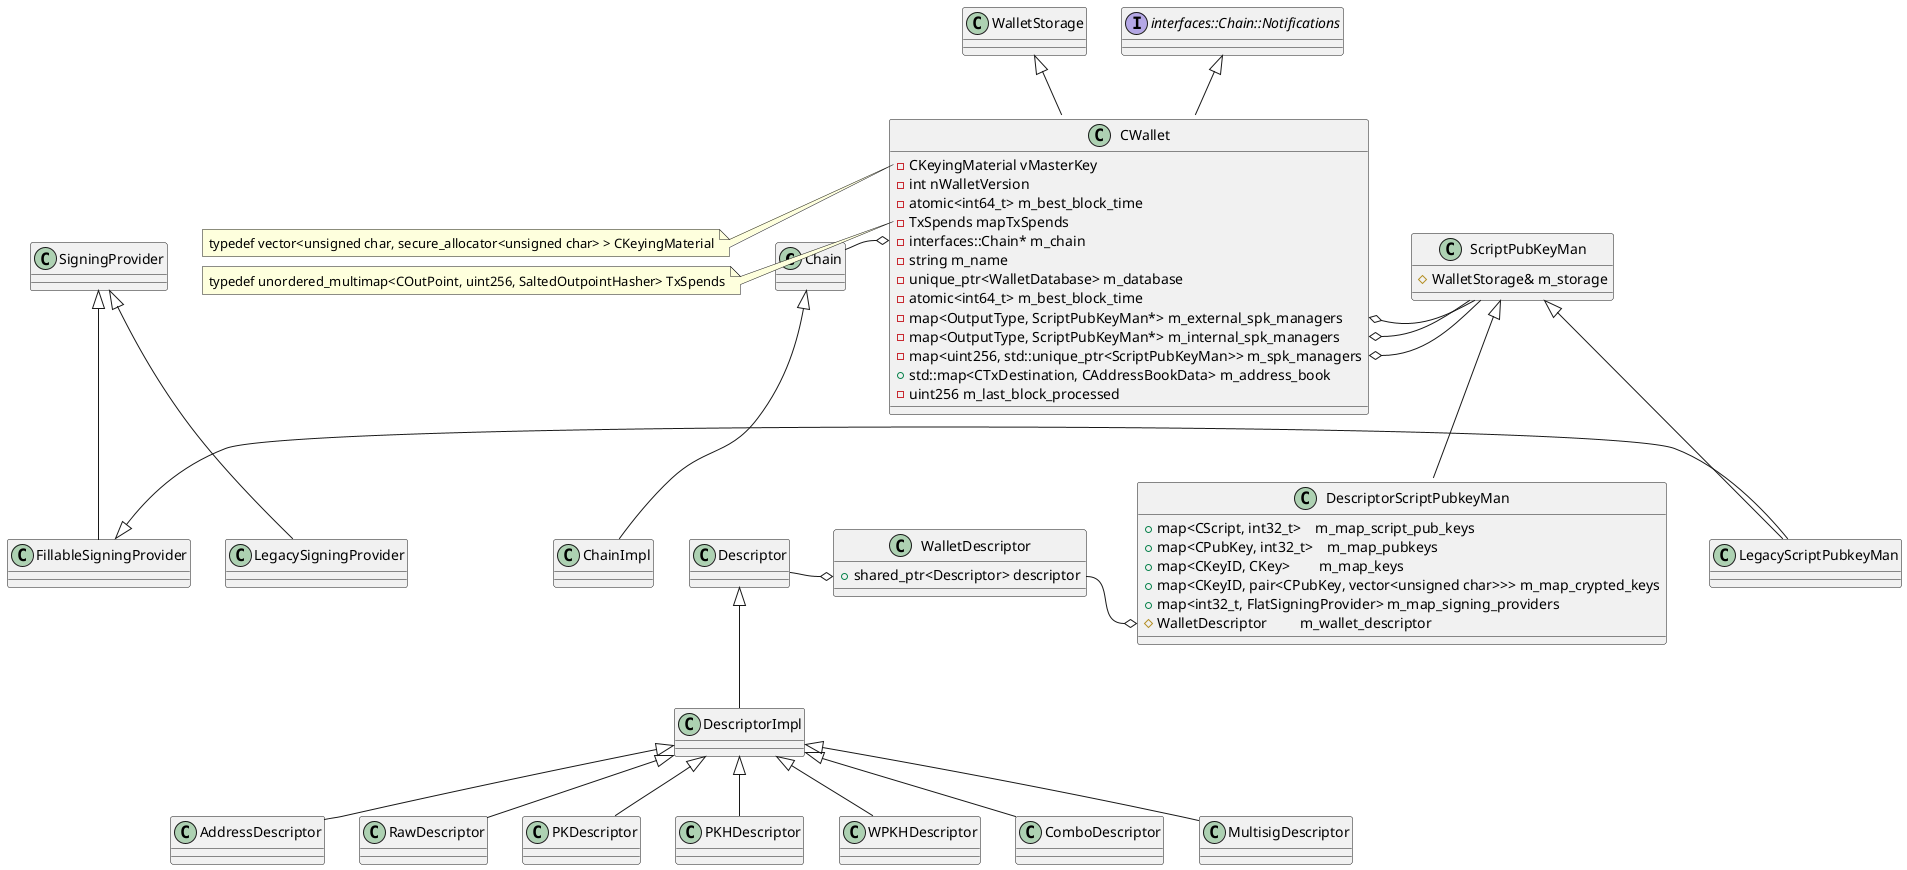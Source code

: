 
@startuml wallet
    Chain <|-- ChainImpl
    ScriptPubKeyMan <|-- DescriptorScriptPubkeyMan
    ScriptPubKeyMan <|-- LegacyScriptPubkeyMan 
    SigningProvider <|-- FillableSigningProvider
    SigningProvider <|-- LegacySigningProvider
    FillableSigningProvider <|-  LegacyScriptPubkeyMan 
    WalletStorage <|-- CWallet
    interface interfaces::Chain::Notifications
    interfaces::Chain::Notifications <|-- CWallet
    Descriptor <|-- DescriptorImpl
    DescriptorImpl <|-- AddressDescriptor 
    DescriptorImpl <|-- RawDescriptor
    DescriptorImpl <|-- PKDescriptor
    DescriptorImpl <|-- PKHDescriptor
    DescriptorImpl <|-- WPKHDescriptor
    DescriptorImpl <|-- ComboDescriptor 
    DescriptorImpl <|-- MultisigDescriptor
    class CWallet {
        -CKeyingMaterial vMasterKey
        -int nWalletVersion
        -atomic<int64_t> m_best_block_time
        -TxSpends mapTxSpends
        -interfaces::Chain* m_chain
        -string m_name
        -unique_ptr<WalletDatabase> m_database
        -atomic<int64_t> m_best_block_time
        -map<OutputType, ScriptPubKeyMan*> m_external_spk_managers
        -map<OutputType, ScriptPubKeyMan*> m_internal_spk_managers
        -map<uint256, std::unique_ptr<ScriptPubKeyMan>> m_spk_managers
        +std::map<CTxDestination, CAddressBookData> m_address_book
        -uint256 m_last_block_processed
    }
    note left of CWallet::vMasterKey  
        typedef vector<unsigned char, secure_allocator<unsigned char> > CKeyingMaterial
    end note    
    note left of CWallet::mapTxSpends 
        typedef unordered_multimap<COutPoint, uint256, SaltedOutpointHasher> TxSpends
    end note    

    class ScriptPubKeyMan {
        #WalletStorage& m_storage
    }
    class DescriptorScriptPubkeyMan {
        +map<CScript, int32_t>    m_map_script_pub_keys
        +map<CPubKey, int32_t>    m_map_pubkeys
        +map<CKeyID, CKey>        m_map_keys
        +map<CKeyID, pair<CPubKey, vector<unsigned char>>> m_map_crypted_keys
        +map<int32_t, FlatSigningProvider> m_map_signing_providers
        #WalletDescriptor         m_wallet_descriptor
    }
    class WalletDescriptor {
        +shared_ptr<Descriptor> descriptor
    }
    Chain -o CWallet::m_chain
    CWallet::m_external_spk_managers o- ScriptPubKeyMan
    CWallet::m_internal_spk_managers o- ScriptPubKeyMan
    CWallet::m_spk_managers o- ScriptPubKeyMan
    Descriptor -o WalletDescriptor::descriptor
    WalletDescriptor::descriptor -o DescriptorScriptPubkeyMan::m_wallet_descriptor

@enduml
